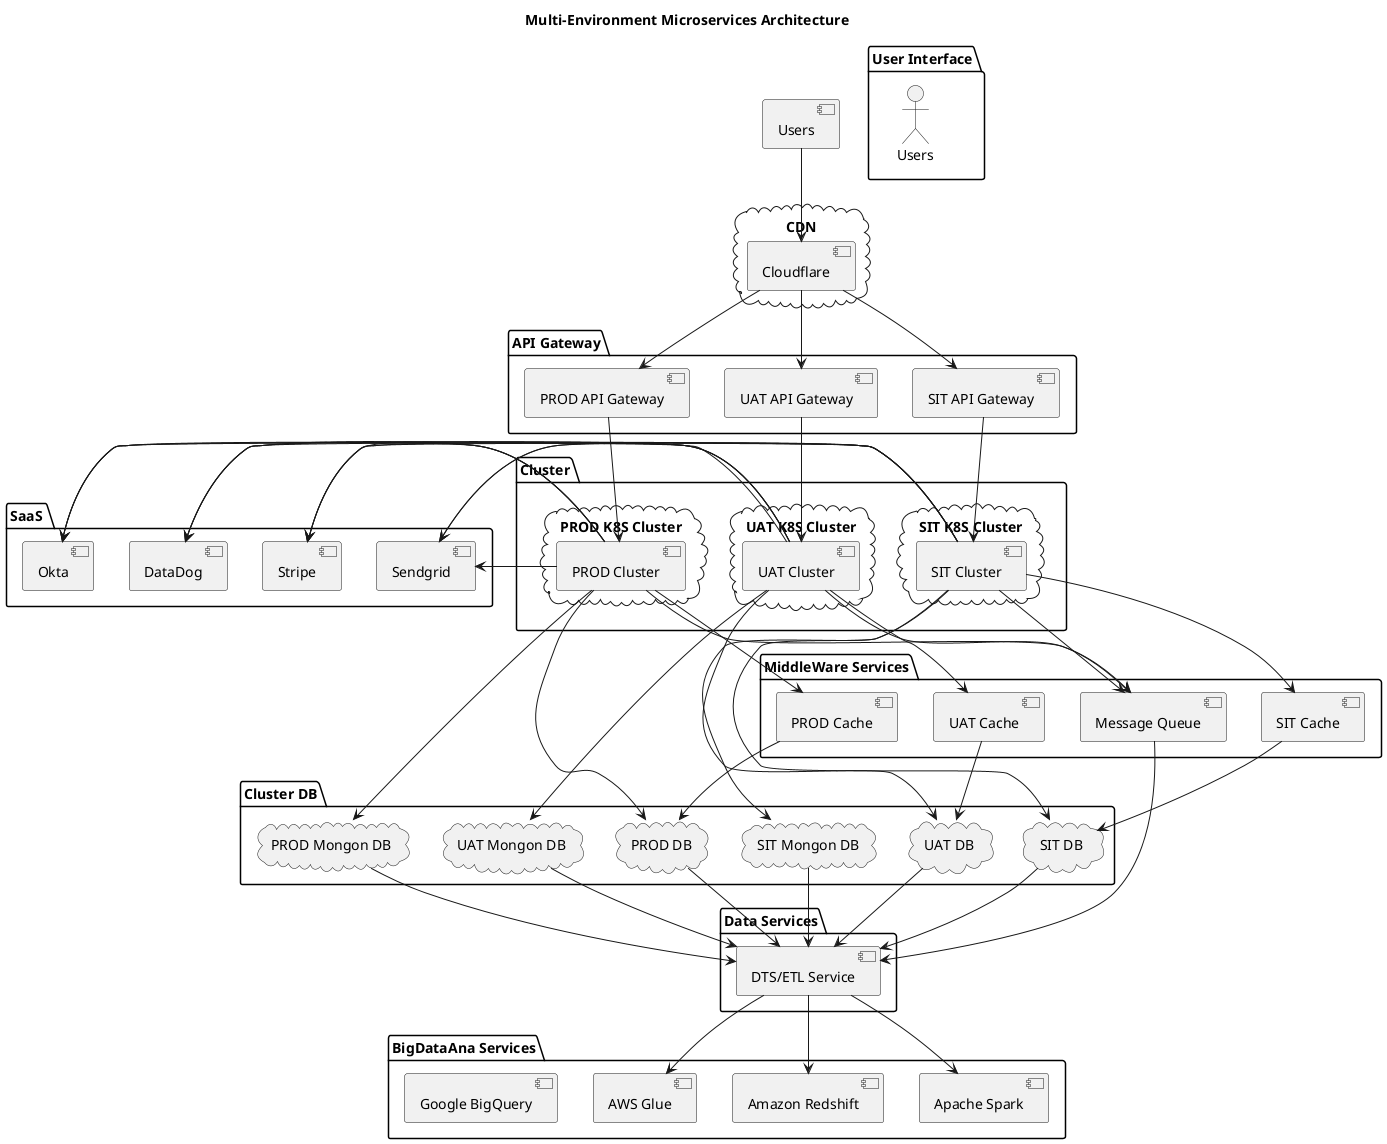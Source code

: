 @startuml
title Multi-Environment Microservices Architecture

top to bottom direction

package "User Interface" {
  actor "Users" as users
}

package "API Gateway" {
    [SIT API Gateway]
    [UAT API Gateway]
    [PROD API Gateway]
}

cloud "CDN" {
    [Cloudflare]
}

package "SaaS " {
   rectangle [DataDog]
   rectangle [Okta]
   rectangle [Sendgrid]
   rectangle [Stripe]
}

package "Cluster" {
  cloud "SIT K8S Cluster" {
        [SIT Cluster]
    }
  cloud "UAT K8S Cluster" {
        [UAT Cluster]
    }
  cloud "PROD K8S Cluster" {
        [PROD Cluster]
    }
}

package "Cluster DB" {
    cloud "SIT DB"
    cloud "UAT DB"
    cloud "PROD DB"
    cloud "SIT Mongon DB"
    cloud "UAT Mongon DB"
    cloud "PROD Mongon DB" 
}

package "MiddleWare Services" {
    [Message Queue] 
    [SIT Cache]
    [UAT Cache]
    [PROD Cache]
}

package "Data Services" {
    [DTS/ETL Service]
}


package "BigDataAna Services" {
    [AWS Glue]
    [Apache Spark]
    [Amazon Redshift]
    [Google BigQuery]
}

[Users] -down-> [Cloudflare]

[Cloudflare] -down-> [SIT API Gateway]
[Cloudflare] -down-> [UAT API Gateway]
[Cloudflare] -down-> [PROD API Gateway]

[SIT API Gateway] -down-> [SIT Cluster]
[UAT API Gateway] -down-> [UAT Cluster]
[PROD API Gateway] -down-> [PROD Cluster]

[SIT Cluster] -l-> [DataDog]
[UAT Cluster] -l-> [DataDog]
[PROD Cluster] -l-> [DataDog]

[SIT Cluster] -l-> [Okta]
[UAT Cluster] -l-> [Okta]
[PROD Cluster] -l-> [Okta]

[SIT Cluster] -l-> [Sendgrid]
[UAT Cluster] -l-> [Sendgrid]
[PROD Cluster] -l-> [Sendgrid]

[SIT Cluster] -l-> [Stripe]
[UAT Cluster] -l-> [Stripe]
[PROD Cluster] -l-> [Stripe]

[SIT Cluster] -down-> [SIT DB]
[UAT Cluster] -down-> [UAT DB]
[PROD Cluster] -down-> [PROD DB]

[SIT Cluster] -down-> [SIT Cache]
[UAT Cluster] -down-> [UAT Cache]
[PROD Cluster] -down-> [PROD Cache]

[SIT Cache] -down-> [SIT DB]
[UAT Cache] -down-> [UAT DB]
[PROD Cache] -down-> [PROD DB]


[SIT DB] -down-> [DTS/ETL Service]
[UAT DB] -down-> [DTS/ETL Service]
[PROD DB] -down-> [DTS/ETL Service]

[SIT Cluster] -down-> [SIT Mongon DB]
[UAT Cluster] -down-> [UAT Mongon DB]
[PROD Cluster] -down-> [PROD Mongon DB]


[SIT Cluster] -down-> [Message Queue]
[UAT Cluster] -down-> [Message Queue]
[PROD Cluster] -down-> [Message Queue]


[Message Queue] -down-> [DTS/ETL Service]

[SIT Mongon DB] -down-> [DTS/ETL Service]
[UAT Mongon DB] -down-> [DTS/ETL Service]
[PROD Mongon DB] -down-> [DTS/ETL Service]

[DTS/ETL Service] -down-> [Apache Spark]
[DTS/ETL Service] -down-> [Amazon Redshift]
[DTS/ETL Service] -down-> [AWS Glue]

@enduml
